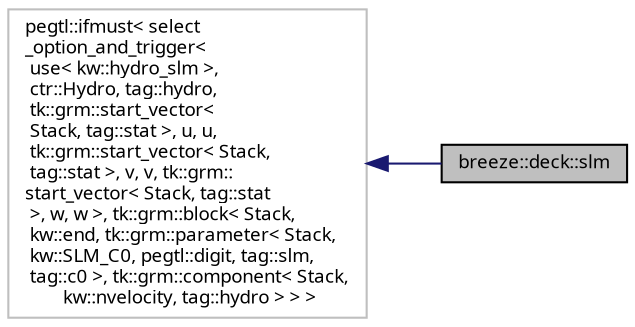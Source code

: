 digraph "breeze::deck::slm"
{
 // INTERACTIVE_SVG=YES
  bgcolor="transparent";
  edge [fontname="sans-serif",fontsize="9",labelfontname="sans-serif",labelfontsize="9"];
  node [fontname="sans-serif",fontsize="9",shape=record];
  rankdir="LR";
  Node1 [label="breeze::deck::slm",height=0.2,width=0.4,color="black", fillcolor="grey75", style="filled", fontcolor="black"];
  Node2 -> Node1 [dir="back",color="midnightblue",fontsize="9",style="solid",fontname="sans-serif"];
  Node2 [label="pegtl::ifmust\< select\l_option_and_trigger\<\l use\< kw::hydro_slm \>,\l ctr::Hydro, tag::hydro,\l tk::grm::start_vector\<\l Stack, tag::stat \>, u, u,\l tk::grm::start_vector\< Stack,\l tag::stat \>, v, v, tk::grm::\lstart_vector\< Stack, tag::stat\l \>, w, w \>, tk::grm::block\< Stack,\l kw::end, tk::grm::parameter\< Stack,\l kw::SLM_C0, pegtl::digit, tag::slm,\l tag::c0 \>, tk::grm::component\< Stack,\l kw::nvelocity, tag::hydro \> \> \>",height=0.2,width=0.4,color="grey75"];
}
